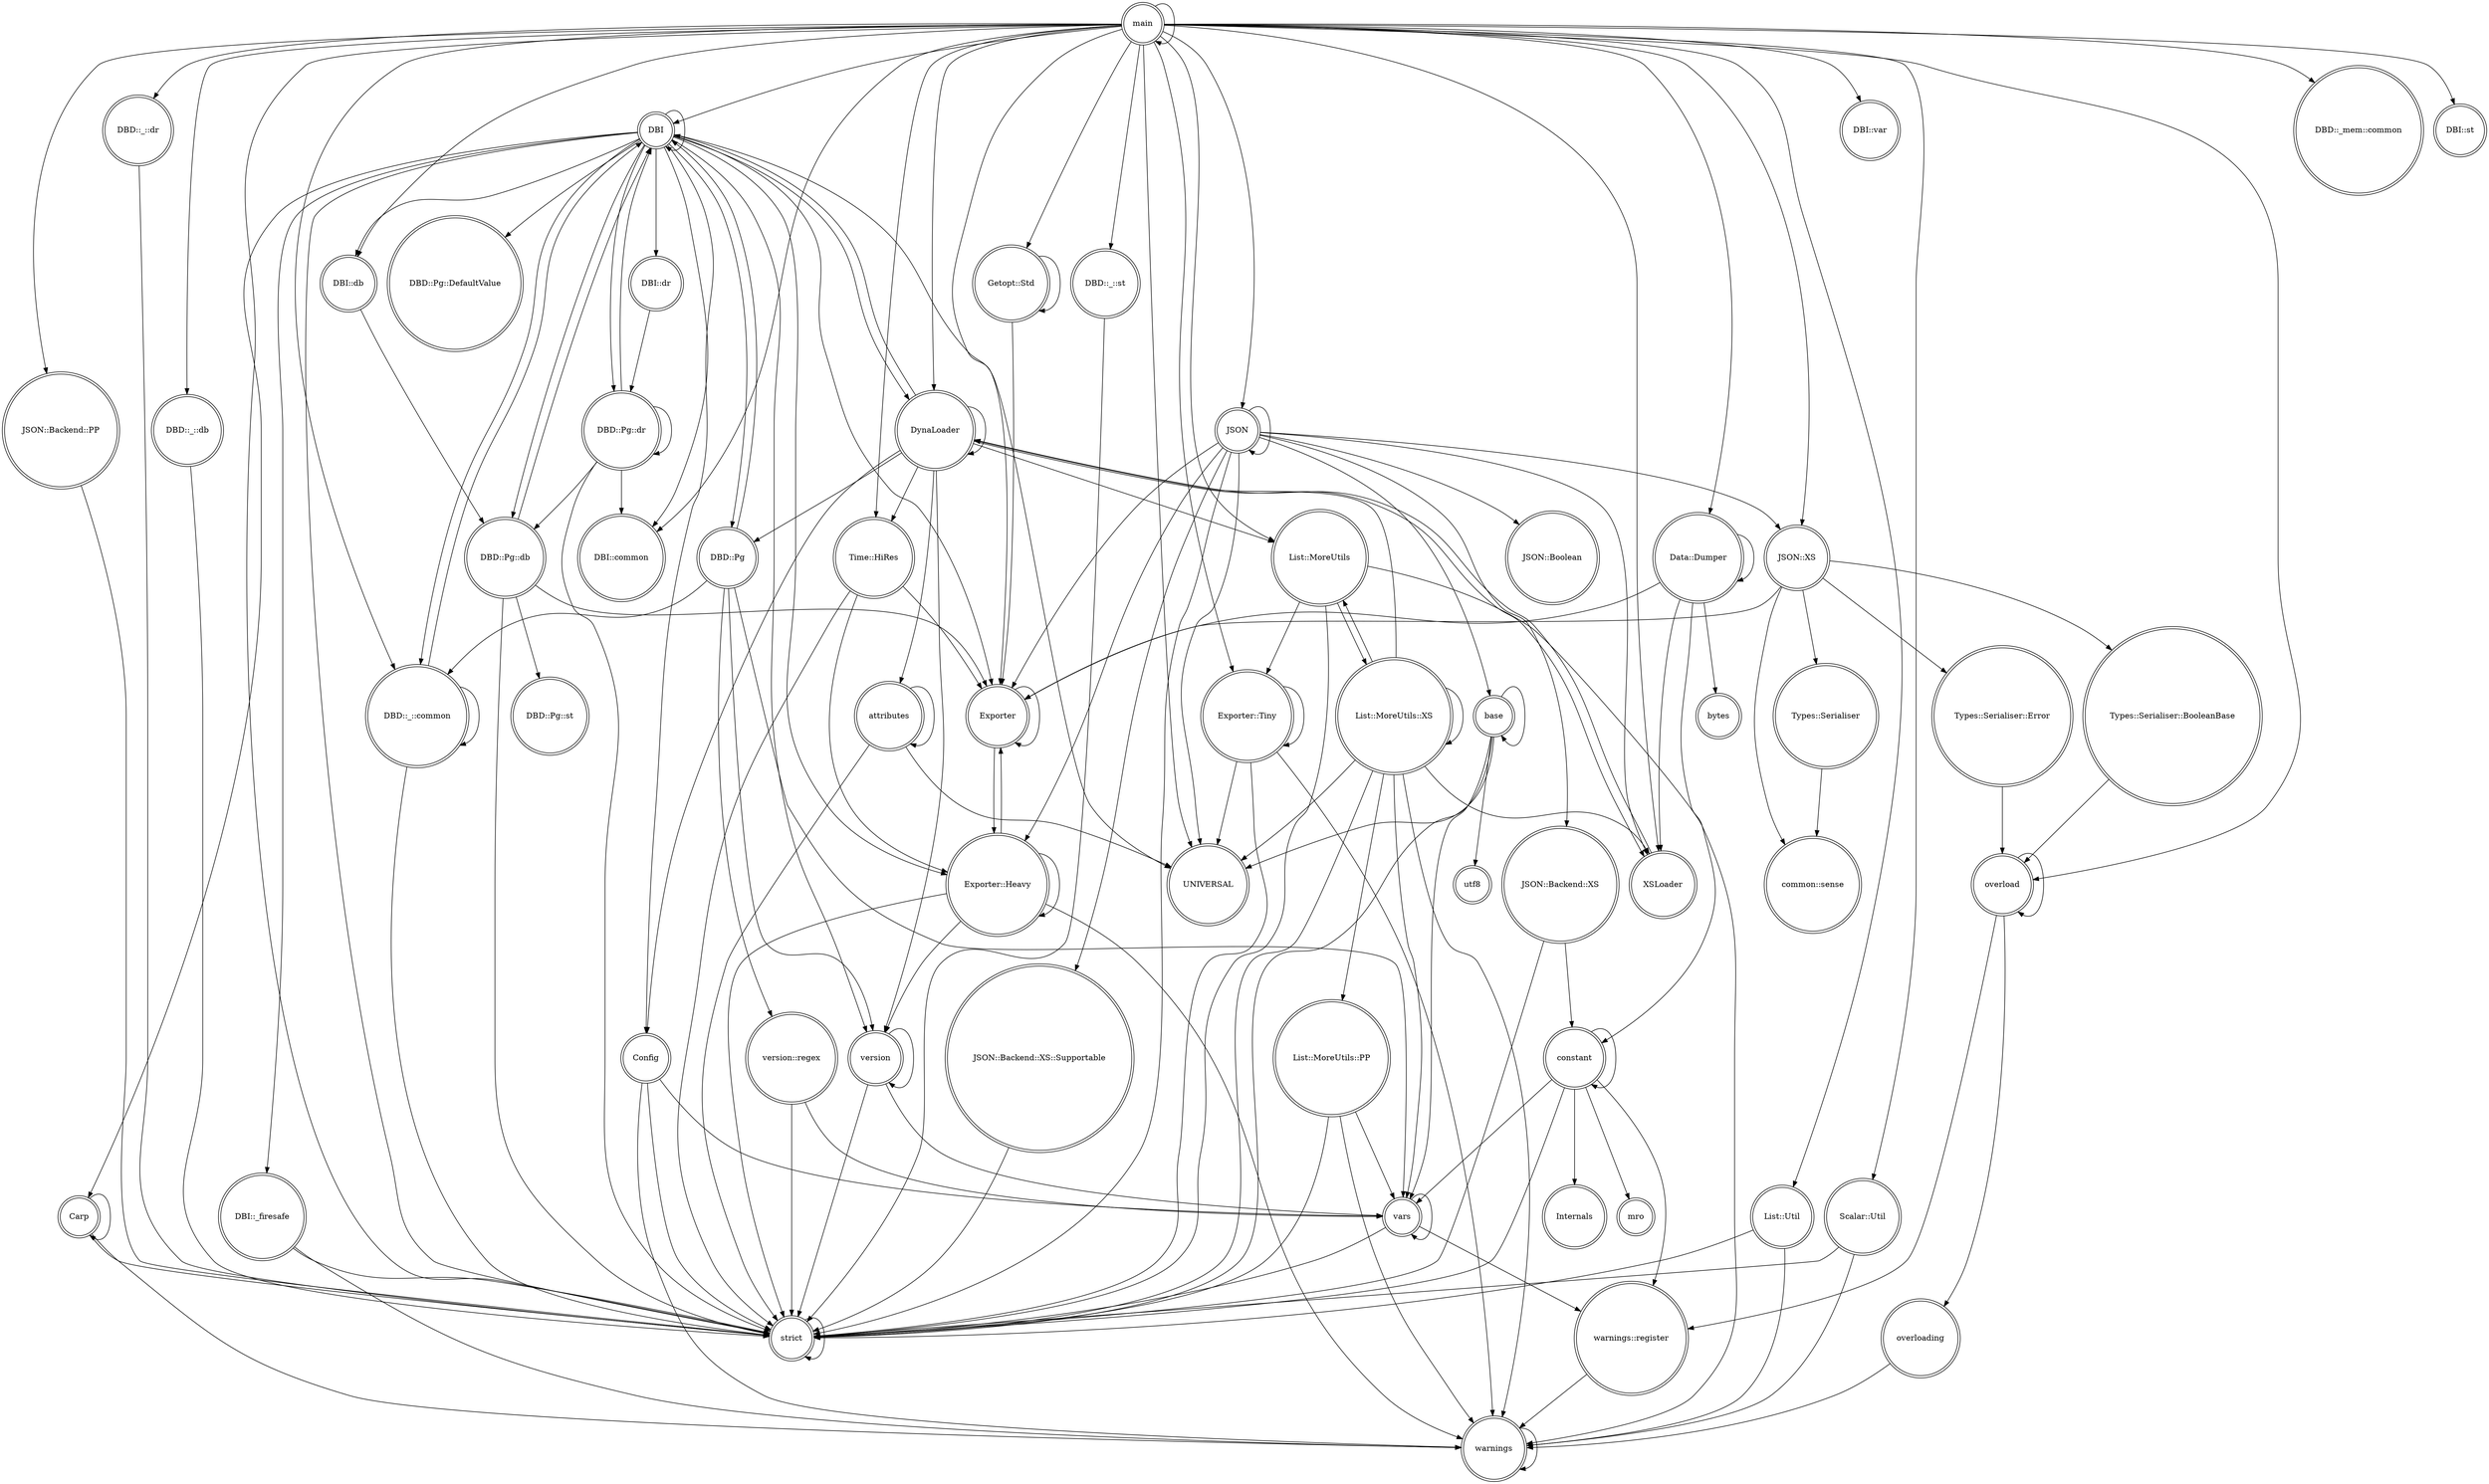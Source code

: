 digraph {
graph [overlap=false]
node [shape=doublecircle];
"Types::Serialiser::BooleanBase" -> "overload";
"Getopt::Std" -> "Getopt::Std";
"main" -> "overload";
"DBD::Pg::db" -> "DBI";
"Exporter::Tiny" -> "strict";
"main" -> "List::Util";
"main" -> "DBD::_::db";
"DBI" -> "DBD::Pg::dr";
"JSON" -> "JSON::Backend::XS::Supportable";
"Exporter" -> "Exporter::Heavy";
"DBD::Pg::dr" -> "DBI::common";
"Carp" -> "strict";
"DBI" -> "DBD::Pg::db";
"DynaLoader" -> "List::MoreUtils";
"JSON::Backend::XS::Supportable" -> "strict";
"version" -> "version";
"Data::Dumper" -> "constant";
"main" -> "DBI::db";
"List::MoreUtils::XS" -> "List::MoreUtils";
"base" -> "vars";
"version::regex" -> "vars";
"DynaLoader" -> "DBI";
"Exporter::Tiny" -> "UNIVERSAL";
"DBI" -> "DynaLoader";
"main" -> "Exporter";
"JSON" -> "UNIVERSAL";
"JSON" -> "Exporter";
"Types::Serialiser::Error" -> "overload";
"DynaLoader" -> "version";
"main" -> "DBI::common";
"main" -> "DBD::_::st";
"Exporter" -> "Exporter";
"DBI" -> "DBI";
"base" -> "UNIVERSAL";
"constant" -> "constant";
"version" -> "vars";
"DBD::Pg::dr" -> "DBI";
"DBI" -> "DBI::_firesafe";
"JSON::Backend::PP" -> "strict";
"main" -> "DynaLoader";
"vars" -> "vars";
"attributes" -> "UNIVERSAL";
"constant" -> "warnings::register";
"DBI" -> "DBI::common";
"warnings" -> "warnings";
"DynaLoader" -> "Time::HiRes";
"attributes" -> "strict";
"JSON" -> "XSLoader";
"JSON" -> "base";
"overloading" -> "warnings";
"List::MoreUtils" -> "strict";
"List::MoreUtils::XS" -> "List::MoreUtils::XS";
"main" -> "XSLoader";
"Scalar::Util" -> "strict";
"main" -> "Exporter::Tiny";
"JSON" -> "Exporter::Heavy";
"DBD::_::common" -> "DBD::_::common";
"JSON" -> "JSON";
"constant" -> "Internals";
"main" -> "UNIVERSAL";
"DBD::Pg::dr" -> "DBD::Pg::db";
"main" -> "main";
"DBI" -> "Exporter::Heavy";
"main" -> "DBI::var";
"List::Util" -> "warnings";
"JSON" -> "JSON::XS";
"main" -> "DBD::_::common";
"DBD::Pg" -> "vars";
"DBD::Pg::dr" -> "strict";
"main" -> "JSON::XS";
"Exporter::Heavy" -> "Exporter::Heavy";
"JSON::Backend::XS" -> "strict";
"DBD::_::dr" -> "strict";
"overload" -> "warnings::register";
"JSON::XS" -> "Exporter";
"List::MoreUtils::PP" -> "warnings";
"Config" -> "warnings";
"main" -> "DBD::_mem::common";
"JSON::XS" -> "Types::Serialiser::Error";
"Exporter::Tiny" -> "Exporter::Tiny";
"List::MoreUtils::XS" -> "XSLoader";
"JSON::XS" -> "Types::Serialiser";
"DBI::_firesafe" -> "warnings";
"Config" -> "vars";
"DBD::Pg::db" -> "Exporter";
"version::regex" -> "strict";
"Scalar::Util" -> "warnings";
"warnings::register" -> "warnings";
"Exporter::Heavy" -> "version";
"main" -> "List::MoreUtils";
"Getopt::Std" -> "Exporter";
"DBD::Pg::dr" -> "DBD::Pg::dr";
"Carp" -> "warnings";
"Time::HiRes" -> "strict";
"base" -> "strict";
"List::Util" -> "strict";
"DBI" -> "strict";
"DBD::_::st" -> "strict";
"DBD::Pg::db" -> "strict";
"DynaLoader" -> "Config";
"DBI" -> "DBD::Pg";
"DBI" -> "version";
"DBI" -> "DBI::db";
"DBI" -> "DBD::_::common";
"Data::Dumper" -> "Data::Dumper";
"List::MoreUtils::XS" -> "UNIVERSAL";
"List::MoreUtils" -> "Exporter::Tiny";
"Types::Serialiser" -> "common::sense";
"vars" -> "warnings::register";
"List::MoreUtils::XS" -> "DynaLoader";
"List::MoreUtils::XS" -> "strict";
"main" -> "JSON";
"List::MoreUtils::XS" -> "List::MoreUtils::PP";
"DBD::Pg" -> "version";
"Exporter::Heavy" -> "warnings";
"JSON" -> "JSON::Backend::XS";
"main" -> "strict";
"DynaLoader" -> "DBD::Pg";
"DBD::Pg" -> "version::regex";
"DBD::_::common" -> "DBI";
"DBI" -> "UNIVERSAL";
"constant" -> "mro";
"Data::Dumper" -> "Exporter";
"Exporter::Heavy" -> "Exporter";
"main" -> "Data::Dumper";
"overload" -> "overload";
"DBD::_::db" -> "strict";
"Carp" -> "Carp";
"DBD::Pg" -> "DBD::_::common";
"attributes" -> "attributes";
"DBI::dr" -> "DBD::Pg::dr";
"List::MoreUtils" -> "List::MoreUtils::XS";
"DynaLoader" -> "XSLoader";
"base" -> "utf8";
"XSLoader" -> "DynaLoader";
"Data::Dumper" -> "XSLoader";
"JSON::XS" -> "common::sense";
"main" -> "JSON::Backend::PP";
"version" -> "strict";
"constant" -> "strict";
"Time::HiRes" -> "Exporter";
"JSON::Backend::XS" -> "constant";
"DBI" -> "DBD::Pg::DefaultValue";
"main" -> "Getopt::Std";
"vars" -> "strict";
"DBI" -> "DBI::dr";
"DBD::_::common" -> "strict";
"main" -> "DBI";
"main" -> "DBI::st";
"main" -> "DBD::_::dr";
"DynaLoader" -> "DynaLoader";
"List::MoreUtils::PP" -> "vars";
"Time::HiRes" -> "Exporter::Heavy";
"Exporter::Heavy" -> "strict";
"JSON" -> "JSON::Boolean";
"DBD::Pg::db" -> "DBD::Pg::st";
"strict" -> "strict";
"JSON" -> "strict";
"DynaLoader" -> "attributes";
"List::MoreUtils::XS" -> "vars";
"Data::Dumper" -> "bytes";
"base" -> "base";
"DBI" -> "Config";
"List::MoreUtils::PP" -> "strict";
"DBI::_firesafe" -> "strict";
"constant" -> "vars";
"Exporter::Tiny" -> "warnings";
"main" -> "Time::HiRes";
"JSON::XS" -> "Types::Serialiser::BooleanBase";
"List::MoreUtils::XS" -> "warnings";
"List::MoreUtils" -> "warnings";
"DBD::Pg" -> "DBI";
"DBI::db" -> "DBD::Pg::db";
"main" -> "Scalar::Util";
"DBI" -> "Carp";
"DBI" -> "Exporter";
"Config" -> "strict";
"overload" -> "overloading";
}
